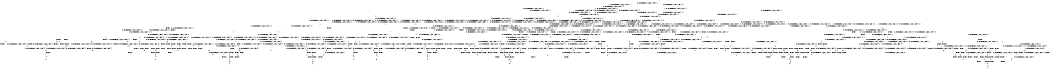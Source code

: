 digraph BCG {
size = "7, 10.5";
center = TRUE;
node [shape = circle];
0 [peripheries = 2];
0 -> 1 [label = "EX !0 !ATOMIC_EXCH_BRANCH (1, +1, TRUE, +0, 2, TRUE) !{0, 1, 2}"];
0 -> 2 [label = "EX !2 !ATOMIC_EXCH_BRANCH (1, +0, FALSE, +0, 1, TRUE) !{0, 1, 2}"];
0 -> 3 [label = "EX !1 !ATOMIC_EXCH_BRANCH (1, +0, TRUE, +0, 1, TRUE) !{0, 1, 2}"];
0 -> 4 [label = "EX !0 !ATOMIC_EXCH_BRANCH (1, +1, TRUE, +0, 2, TRUE) !{0, 1, 2}"];
1 -> 5 [label = "EX !0 !ATOMIC_EXCH_BRANCH (1, +1, TRUE, +1, 2, TRUE) !{0, 1, 2}"];
1 -> 6 [label = "EX !2 !ATOMIC_EXCH_BRANCH (1, +0, FALSE, +0, 1, FALSE) !{0, 1, 2}"];
1 -> 7 [label = "EX !1 !ATOMIC_EXCH_BRANCH (1, +0, TRUE, +0, 1, FALSE) !{0, 1, 2}"];
1 -> 8 [label = "EX !0 !ATOMIC_EXCH_BRANCH (1, +1, TRUE, +1, 2, TRUE) !{0, 1, 2}"];
2 -> 2 [label = "EX !2 !ATOMIC_EXCH_BRANCH (1, +0, FALSE, +0, 1, TRUE) !{0, 1, 2}"];
2 -> 9 [label = "EX !0 !ATOMIC_EXCH_BRANCH (1, +1, TRUE, +0, 2, TRUE) !{0, 1, 2}"];
2 -> 10 [label = "EX !1 !ATOMIC_EXCH_BRANCH (1, +0, TRUE, +0, 1, TRUE) !{0, 1, 2}"];
2 -> 11 [label = "EX !0 !ATOMIC_EXCH_BRANCH (1, +1, TRUE, +0, 2, TRUE) !{0, 1, 2}"];
3 -> 3 [label = "EX !1 !ATOMIC_EXCH_BRANCH (1, +0, TRUE, +0, 1, TRUE) !{0, 1, 2}"];
3 -> 12 [label = "EX !0 !ATOMIC_EXCH_BRANCH (1, +1, TRUE, +0, 2, TRUE) !{0, 1, 2}"];
3 -> 13 [label = "EX !2 !ATOMIC_EXCH_BRANCH (1, +0, FALSE, +0, 1, TRUE) !{0, 1, 2}"];
3 -> 14 [label = "EX !0 !ATOMIC_EXCH_BRANCH (1, +1, TRUE, +0, 2, TRUE) !{0, 1, 2}"];
4 -> 15 [label = "EX !1 !ATOMIC_EXCH_BRANCH (1, +0, TRUE, +0, 1, FALSE) !{0, 1, 2}"];
4 -> 8 [label = "EX !0 !ATOMIC_EXCH_BRANCH (1, +1, TRUE, +1, 2, TRUE) !{0, 1, 2}"];
4 -> 16 [label = "EX !2 !ATOMIC_EXCH_BRANCH (1, +0, FALSE, +0, 1, FALSE) !{0, 1, 2}"];
4 -> 17 [label = "EX !1 !ATOMIC_EXCH_BRANCH (1, +0, TRUE, +0, 1, FALSE) !{0, 1, 2}"];
5 -> 5 [label = "EX !0 !ATOMIC_EXCH_BRANCH (1, +1, TRUE, +1, 2, TRUE) !{0, 1, 2}"];
5 -> 6 [label = "EX !2 !ATOMIC_EXCH_BRANCH (1, +0, FALSE, +0, 1, FALSE) !{0, 1, 2}"];
5 -> 7 [label = "EX !1 !ATOMIC_EXCH_BRANCH (1, +0, TRUE, +0, 1, FALSE) !{0, 1, 2}"];
5 -> 8 [label = "EX !0 !ATOMIC_EXCH_BRANCH (1, +1, TRUE, +1, 2, TRUE) !{0, 1, 2}"];
6 -> 18 [label = "EX !0 !ATOMIC_EXCH_BRANCH (1, +1, TRUE, +1, 2, TRUE) !{0, 1, 2}"];
6 -> 19 [label = "EX !1 !ATOMIC_EXCH_BRANCH (1, +0, TRUE, +0, 1, FALSE) !{0, 1, 2}"];
6 -> 20 [label = "TERMINATE !2"];
6 -> 21 [label = "EX !0 !ATOMIC_EXCH_BRANCH (1, +1, TRUE, +1, 2, TRUE) !{0, 1, 2}"];
7 -> 22 [label = "EX !0 !ATOMIC_EXCH_BRANCH (1, +1, TRUE, +1, 2, FALSE) !{0, 1, 2}"];
7 -> 23 [label = "EX !2 !ATOMIC_EXCH_BRANCH (1, +0, FALSE, +0, 1, TRUE) !{0, 1, 2}"];
7 -> 24 [label = "TERMINATE !1"];
7 -> 25 [label = "EX !0 !ATOMIC_EXCH_BRANCH (1, +1, TRUE, +1, 2, FALSE) !{0, 1, 2}"];
8 -> 15 [label = "EX !1 !ATOMIC_EXCH_BRANCH (1, +0, TRUE, +0, 1, FALSE) !{0, 1, 2}"];
8 -> 8 [label = "EX !0 !ATOMIC_EXCH_BRANCH (1, +1, TRUE, +1, 2, TRUE) !{0, 1, 2}"];
8 -> 16 [label = "EX !2 !ATOMIC_EXCH_BRANCH (1, +0, FALSE, +0, 1, FALSE) !{0, 1, 2}"];
8 -> 17 [label = "EX !1 !ATOMIC_EXCH_BRANCH (1, +0, TRUE, +0, 1, FALSE) !{0, 1, 2}"];
9 -> 26 [label = "EX !0 !ATOMIC_EXCH_BRANCH (1, +1, TRUE, +1, 2, TRUE) !{0, 1, 2}"];
9 -> 6 [label = "EX !2 !ATOMIC_EXCH_BRANCH (1, +0, FALSE, +0, 1, FALSE) !{0, 1, 2}"];
9 -> 27 [label = "EX !1 !ATOMIC_EXCH_BRANCH (1, +0, TRUE, +0, 1, FALSE) !{0, 1, 2}"];
9 -> 28 [label = "EX !0 !ATOMIC_EXCH_BRANCH (1, +1, TRUE, +1, 2, TRUE) !{0, 1, 2}"];
10 -> 10 [label = "EX !1 !ATOMIC_EXCH_BRANCH (1, +0, TRUE, +0, 1, TRUE) !{0, 1, 2}"];
10 -> 13 [label = "EX !2 !ATOMIC_EXCH_BRANCH (1, +0, FALSE, +0, 1, TRUE) !{0, 1, 2}"];
10 -> 29 [label = "EX !0 !ATOMIC_EXCH_BRANCH (1, +1, TRUE, +0, 2, TRUE) !{0, 1, 2}"];
10 -> 30 [label = "EX !0 !ATOMIC_EXCH_BRANCH (1, +1, TRUE, +0, 2, TRUE) !{0, 1, 2}"];
11 -> 31 [label = "EX !1 !ATOMIC_EXCH_BRANCH (1, +0, TRUE, +0, 1, FALSE) !{0, 1, 2}"];
11 -> 28 [label = "EX !0 !ATOMIC_EXCH_BRANCH (1, +1, TRUE, +1, 2, TRUE) !{0, 1, 2}"];
11 -> 16 [label = "EX !2 !ATOMIC_EXCH_BRANCH (1, +0, FALSE, +0, 1, FALSE) !{0, 1, 2}"];
11 -> 32 [label = "EX !1 !ATOMIC_EXCH_BRANCH (1, +0, TRUE, +0, 1, FALSE) !{0, 1, 2}"];
12 -> 33 [label = "EX !0 !ATOMIC_EXCH_BRANCH (1, +1, TRUE, +1, 2, TRUE) !{0, 1, 2}"];
12 -> 7 [label = "EX !1 !ATOMIC_EXCH_BRANCH (1, +0, TRUE, +0, 1, FALSE) !{0, 1, 2}"];
12 -> 34 [label = "EX !2 !ATOMIC_EXCH_BRANCH (1, +0, FALSE, +0, 1, FALSE) !{0, 1, 2}"];
12 -> 35 [label = "EX !0 !ATOMIC_EXCH_BRANCH (1, +1, TRUE, +1, 2, TRUE) !{0, 1, 2}"];
13 -> 10 [label = "EX !1 !ATOMIC_EXCH_BRANCH (1, +0, TRUE, +0, 1, TRUE) !{0, 1, 2}"];
13 -> 13 [label = "EX !2 !ATOMIC_EXCH_BRANCH (1, +0, FALSE, +0, 1, TRUE) !{0, 1, 2}"];
13 -> 29 [label = "EX !0 !ATOMIC_EXCH_BRANCH (1, +1, TRUE, +0, 2, TRUE) !{0, 1, 2}"];
13 -> 30 [label = "EX !0 !ATOMIC_EXCH_BRANCH (1, +1, TRUE, +0, 2, TRUE) !{0, 1, 2}"];
14 -> 15 [label = "EX !1 !ATOMIC_EXCH_BRANCH (1, +0, TRUE, +0, 1, FALSE) !{0, 1, 2}"];
14 -> 35 [label = "EX !0 !ATOMIC_EXCH_BRANCH (1, +1, TRUE, +1, 2, TRUE) !{0, 1, 2}"];
14 -> 17 [label = "EX !1 !ATOMIC_EXCH_BRANCH (1, +0, TRUE, +0, 1, FALSE) !{0, 1, 2}"];
14 -> 36 [label = "EX !2 !ATOMIC_EXCH_BRANCH (1, +0, FALSE, +0, 1, FALSE) !{0, 1, 2}"];
15 -> 37 [label = "EX !2 !ATOMIC_EXCH_BRANCH (1, +0, FALSE, +0, 1, TRUE) !{0, 1, 2}"];
15 -> 38 [label = "EX !0 !ATOMIC_EXCH_BRANCH (1, +1, TRUE, +1, 2, FALSE) !{0, 1, 2}"];
15 -> 39 [label = "EX !2 !ATOMIC_EXCH_BRANCH (1, +0, FALSE, +0, 1, TRUE) !{0, 1, 2}"];
15 -> 40 [label = "TERMINATE !1"];
16 -> 41 [label = "EX !1 !ATOMIC_EXCH_BRANCH (1, +0, TRUE, +0, 1, FALSE) !{0, 1, 2}"];
16 -> 21 [label = "EX !0 !ATOMIC_EXCH_BRANCH (1, +1, TRUE, +1, 2, TRUE) !{0, 1, 2}"];
16 -> 42 [label = "EX !1 !ATOMIC_EXCH_BRANCH (1, +0, TRUE, +0, 1, FALSE) !{0, 1, 2}"];
16 -> 43 [label = "TERMINATE !2"];
17 -> 25 [label = "EX !0 !ATOMIC_EXCH_BRANCH (1, +1, TRUE, +1, 2, FALSE) !{0, 1, 2}"];
17 -> 44 [label = "EX !2 !ATOMIC_EXCH_BRANCH (1, +0, FALSE, +0, 1, TRUE) !{0, 1, 2}"];
17 -> 45 [label = "TERMINATE !1"];
18 -> 18 [label = "EX !0 !ATOMIC_EXCH_BRANCH (1, +1, TRUE, +1, 2, TRUE) !{0, 1, 2}"];
18 -> 19 [label = "EX !1 !ATOMIC_EXCH_BRANCH (1, +0, TRUE, +0, 1, FALSE) !{0, 1, 2}"];
18 -> 20 [label = "TERMINATE !2"];
18 -> 21 [label = "EX !0 !ATOMIC_EXCH_BRANCH (1, +1, TRUE, +1, 2, TRUE) !{0, 1, 2}"];
19 -> 46 [label = "EX !0 !ATOMIC_EXCH_BRANCH (1, +1, TRUE, +1, 2, FALSE) !{0, 1, 2}"];
19 -> 47 [label = "TERMINATE !2"];
19 -> 48 [label = "TERMINATE !1"];
19 -> 49 [label = "EX !0 !ATOMIC_EXCH_BRANCH (1, +1, TRUE, +1, 2, FALSE) !{0, 1, 2}"];
20 -> 50 [label = "EX !0 !ATOMIC_EXCH_BRANCH (1, +1, TRUE, +1, 2, TRUE) !{0, 1}"];
20 -> 51 [label = "EX !1 !ATOMIC_EXCH_BRANCH (1, +0, TRUE, +0, 1, FALSE) !{0, 1}"];
20 -> 52 [label = "EX !0 !ATOMIC_EXCH_BRANCH (1, +1, TRUE, +1, 2, TRUE) !{0, 1}"];
21 -> 41 [label = "EX !1 !ATOMIC_EXCH_BRANCH (1, +0, TRUE, +0, 1, FALSE) !{0, 1, 2}"];
21 -> 21 [label = "EX !0 !ATOMIC_EXCH_BRANCH (1, +1, TRUE, +1, 2, TRUE) !{0, 1, 2}"];
21 -> 42 [label = "EX !1 !ATOMIC_EXCH_BRANCH (1, +0, TRUE, +0, 1, FALSE) !{0, 1, 2}"];
21 -> 43 [label = "TERMINATE !2"];
22 -> 53 [label = "EX !2 !ATOMIC_EXCH_BRANCH (1, +0, FALSE, +0, 1, FALSE) !{0, 1, 2}"];
22 -> 54 [label = "TERMINATE !0"];
22 -> 55 [label = "TERMINATE !1"];
23 -> 56 [label = "EX !0 !ATOMIC_EXCH_BRANCH (1, +1, TRUE, +1, 2, FALSE) !{0, 1, 2}"];
23 -> 23 [label = "EX !2 !ATOMIC_EXCH_BRANCH (1, +0, FALSE, +0, 1, TRUE) !{0, 1, 2}"];
23 -> 57 [label = "TERMINATE !1"];
23 -> 58 [label = "EX !0 !ATOMIC_EXCH_BRANCH (1, +1, TRUE, +1, 2, FALSE) !{0, 1, 2}"];
24 -> 59 [label = "EX !0 !ATOMIC_EXCH_BRANCH (1, +1, TRUE, +1, 2, FALSE) !{0, 2}"];
24 -> 60 [label = "EX !2 !ATOMIC_EXCH_BRANCH (1, +0, FALSE, +0, 1, TRUE) !{0, 2}"];
24 -> 61 [label = "EX !0 !ATOMIC_EXCH_BRANCH (1, +1, TRUE, +1, 2, FALSE) !{0, 2}"];
25 -> 62 [label = "EX !2 !ATOMIC_EXCH_BRANCH (1, +0, FALSE, +0, 1, FALSE) !{0, 1, 2}"];
25 -> 63 [label = "TERMINATE !0"];
25 -> 64 [label = "TERMINATE !1"];
26 -> 26 [label = "EX !0 !ATOMIC_EXCH_BRANCH (1, +1, TRUE, +1, 2, TRUE) !{0, 1, 2}"];
26 -> 6 [label = "EX !2 !ATOMIC_EXCH_BRANCH (1, +0, FALSE, +0, 1, FALSE) !{0, 1, 2}"];
26 -> 27 [label = "EX !1 !ATOMIC_EXCH_BRANCH (1, +0, TRUE, +0, 1, FALSE) !{0, 1, 2}"];
26 -> 28 [label = "EX !0 !ATOMIC_EXCH_BRANCH (1, +1, TRUE, +1, 2, TRUE) !{0, 1, 2}"];
27 -> 56 [label = "EX !0 !ATOMIC_EXCH_BRANCH (1, +1, TRUE, +1, 2, FALSE) !{0, 1, 2}"];
27 -> 23 [label = "EX !2 !ATOMIC_EXCH_BRANCH (1, +0, FALSE, +0, 1, TRUE) !{0, 1, 2}"];
27 -> 57 [label = "TERMINATE !1"];
27 -> 58 [label = "EX !0 !ATOMIC_EXCH_BRANCH (1, +1, TRUE, +1, 2, FALSE) !{0, 1, 2}"];
28 -> 31 [label = "EX !1 !ATOMIC_EXCH_BRANCH (1, +0, TRUE, +0, 1, FALSE) !{0, 1, 2}"];
28 -> 28 [label = "EX !0 !ATOMIC_EXCH_BRANCH (1, +1, TRUE, +1, 2, TRUE) !{0, 1, 2}"];
28 -> 16 [label = "EX !2 !ATOMIC_EXCH_BRANCH (1, +0, FALSE, +0, 1, FALSE) !{0, 1, 2}"];
28 -> 32 [label = "EX !1 !ATOMIC_EXCH_BRANCH (1, +0, TRUE, +0, 1, FALSE) !{0, 1, 2}"];
29 -> 65 [label = "EX !0 !ATOMIC_EXCH_BRANCH (1, +1, TRUE, +1, 2, TRUE) !{0, 1, 2}"];
29 -> 27 [label = "EX !1 !ATOMIC_EXCH_BRANCH (1, +0, TRUE, +0, 1, FALSE) !{0, 1, 2}"];
29 -> 34 [label = "EX !2 !ATOMIC_EXCH_BRANCH (1, +0, FALSE, +0, 1, FALSE) !{0, 1, 2}"];
29 -> 66 [label = "EX !0 !ATOMIC_EXCH_BRANCH (1, +1, TRUE, +1, 2, TRUE) !{0, 1, 2}"];
30 -> 31 [label = "EX !1 !ATOMIC_EXCH_BRANCH (1, +0, TRUE, +0, 1, FALSE) !{0, 1, 2}"];
30 -> 66 [label = "EX !0 !ATOMIC_EXCH_BRANCH (1, +1, TRUE, +1, 2, TRUE) !{0, 1, 2}"];
30 -> 32 [label = "EX !1 !ATOMIC_EXCH_BRANCH (1, +0, TRUE, +0, 1, FALSE) !{0, 1, 2}"];
30 -> 36 [label = "EX !2 !ATOMIC_EXCH_BRANCH (1, +0, FALSE, +0, 1, FALSE) !{0, 1, 2}"];
31 -> 37 [label = "EX !2 !ATOMIC_EXCH_BRANCH (1, +0, FALSE, +0, 1, TRUE) !{0, 1, 2}"];
31 -> 67 [label = "EX !0 !ATOMIC_EXCH_BRANCH (1, +1, TRUE, +1, 2, FALSE) !{0, 1, 2}"];
31 -> 39 [label = "EX !2 !ATOMIC_EXCH_BRANCH (1, +0, FALSE, +0, 1, TRUE) !{0, 1, 2}"];
31 -> 68 [label = "TERMINATE !1"];
32 -> 58 [label = "EX !0 !ATOMIC_EXCH_BRANCH (1, +1, TRUE, +1, 2, FALSE) !{0, 1, 2}"];
32 -> 44 [label = "EX !2 !ATOMIC_EXCH_BRANCH (1, +0, FALSE, +0, 1, TRUE) !{0, 1, 2}"];
32 -> 69 [label = "TERMINATE !1"];
33 -> 33 [label = "EX !0 !ATOMIC_EXCH_BRANCH (1, +1, TRUE, +1, 2, TRUE) !{0, 1, 2}"];
33 -> 7 [label = "EX !1 !ATOMIC_EXCH_BRANCH (1, +0, TRUE, +0, 1, FALSE) !{0, 1, 2}"];
33 -> 34 [label = "EX !2 !ATOMIC_EXCH_BRANCH (1, +0, FALSE, +0, 1, FALSE) !{0, 1, 2}"];
33 -> 35 [label = "EX !0 !ATOMIC_EXCH_BRANCH (1, +1, TRUE, +1, 2, TRUE) !{0, 1, 2}"];
34 -> 70 [label = "EX !0 !ATOMIC_EXCH_BRANCH (1, +1, TRUE, +1, 2, TRUE) !{0, 1, 2}"];
34 -> 19 [label = "EX !1 !ATOMIC_EXCH_BRANCH (1, +0, TRUE, +0, 1, FALSE) !{0, 1, 2}"];
34 -> 71 [label = "TERMINATE !2"];
34 -> 72 [label = "EX !0 !ATOMIC_EXCH_BRANCH (1, +1, TRUE, +1, 2, TRUE) !{0, 1, 2}"];
35 -> 15 [label = "EX !1 !ATOMIC_EXCH_BRANCH (1, +0, TRUE, +0, 1, FALSE) !{0, 1, 2}"];
35 -> 35 [label = "EX !0 !ATOMIC_EXCH_BRANCH (1, +1, TRUE, +1, 2, TRUE) !{0, 1, 2}"];
35 -> 17 [label = "EX !1 !ATOMIC_EXCH_BRANCH (1, +0, TRUE, +0, 1, FALSE) !{0, 1, 2}"];
35 -> 36 [label = "EX !2 !ATOMIC_EXCH_BRANCH (1, +0, FALSE, +0, 1, FALSE) !{0, 1, 2}"];
36 -> 41 [label = "EX !1 !ATOMIC_EXCH_BRANCH (1, +0, TRUE, +0, 1, FALSE) !{0, 1, 2}"];
36 -> 72 [label = "EX !0 !ATOMIC_EXCH_BRANCH (1, +1, TRUE, +1, 2, TRUE) !{0, 1, 2}"];
36 -> 42 [label = "EX !1 !ATOMIC_EXCH_BRANCH (1, +0, TRUE, +0, 1, FALSE) !{0, 1, 2}"];
36 -> 73 [label = "TERMINATE !2"];
37 -> 74 [label = "EX !0 !ATOMIC_EXCH_BRANCH (1, +1, TRUE, +1, 2, FALSE) !{0, 1, 2}"];
37 -> 37 [label = "EX !2 !ATOMIC_EXCH_BRANCH (1, +0, FALSE, +0, 1, TRUE) !{0, 1, 2}"];
37 -> 75 [label = "TERMINATE !1"];
37 -> 58 [label = "EX !0 !ATOMIC_EXCH_BRANCH (1, +1, TRUE, +1, 2, FALSE) !{0, 1, 2}"];
38 -> 76 [label = "EX !2 !ATOMIC_EXCH_BRANCH (1, +0, FALSE, +0, 1, FALSE) !{0, 1, 2}"];
38 -> 77 [label = "EX !2 !ATOMIC_EXCH_BRANCH (1, +0, FALSE, +0, 1, FALSE) !{0, 1, 2}"];
38 -> 78 [label = "TERMINATE !0"];
38 -> 79 [label = "TERMINATE !1"];
39 -> 37 [label = "EX !2 !ATOMIC_EXCH_BRANCH (1, +0, FALSE, +0, 1, TRUE) !{0, 1, 2}"];
39 -> 67 [label = "EX !0 !ATOMIC_EXCH_BRANCH (1, +1, TRUE, +1, 2, FALSE) !{0, 1, 2}"];
39 -> 39 [label = "EX !2 !ATOMIC_EXCH_BRANCH (1, +0, FALSE, +0, 1, TRUE) !{0, 1, 2}"];
39 -> 68 [label = "TERMINATE !1"];
40 -> 80 [label = "EX !0 !ATOMIC_EXCH_BRANCH (1, +1, TRUE, +1, 2, FALSE) !{0, 2}"];
40 -> 81 [label = "EX !2 !ATOMIC_EXCH_BRANCH (1, +0, FALSE, +0, 1, TRUE) !{0, 2}"];
41 -> 82 [label = "EX !0 !ATOMIC_EXCH_BRANCH (1, +1, TRUE, +1, 2, FALSE) !{0, 1, 2}"];
41 -> 83 [label = "TERMINATE !2"];
41 -> 84 [label = "TERMINATE !1"];
42 -> 49 [label = "EX !0 !ATOMIC_EXCH_BRANCH (1, +1, TRUE, +1, 2, FALSE) !{0, 1, 2}"];
42 -> 85 [label = "TERMINATE !2"];
42 -> 86 [label = "TERMINATE !1"];
43 -> 87 [label = "EX !0 !ATOMIC_EXCH_BRANCH (1, +1, TRUE, +1, 2, TRUE) !{0, 1}"];
43 -> 88 [label = "EX !1 !ATOMIC_EXCH_BRANCH (1, +0, TRUE, +0, 1, FALSE) !{0, 1}"];
44 -> 58 [label = "EX !0 !ATOMIC_EXCH_BRANCH (1, +1, TRUE, +1, 2, FALSE) !{0, 1, 2}"];
44 -> 44 [label = "EX !2 !ATOMIC_EXCH_BRANCH (1, +0, FALSE, +0, 1, TRUE) !{0, 1, 2}"];
44 -> 69 [label = "TERMINATE !1"];
45 -> 89 [label = "EX !0 !ATOMIC_EXCH_BRANCH (1, +1, TRUE, +1, 2, FALSE) !{0, 2}"];
45 -> 90 [label = "EX !2 !ATOMIC_EXCH_BRANCH (1, +0, FALSE, +0, 1, TRUE) !{0, 2}"];
46 -> 91 [label = "TERMINATE !0"];
46 -> 92 [label = "TERMINATE !2"];
46 -> 93 [label = "TERMINATE !1"];
47 -> 94 [label = "EX !0 !ATOMIC_EXCH_BRANCH (1, +1, TRUE, +1, 2, FALSE) !{0, 1}"];
47 -> 95 [label = "TERMINATE !1"];
47 -> 96 [label = "EX !0 !ATOMIC_EXCH_BRANCH (1, +1, TRUE, +1, 2, FALSE) !{0, 1}"];
48 -> 97 [label = "EX !0 !ATOMIC_EXCH_BRANCH (1, +1, TRUE, +1, 2, FALSE) !{0, 2}"];
48 -> 95 [label = "TERMINATE !2"];
48 -> 98 [label = "EX !0 !ATOMIC_EXCH_BRANCH (1, +1, TRUE, +1, 2, FALSE) !{0, 2}"];
49 -> 99 [label = "TERMINATE !0"];
49 -> 100 [label = "TERMINATE !2"];
49 -> 101 [label = "TERMINATE !1"];
50 -> 50 [label = "EX !0 !ATOMIC_EXCH_BRANCH (1, +1, TRUE, +1, 2, TRUE) !{0, 1}"];
50 -> 51 [label = "EX !1 !ATOMIC_EXCH_BRANCH (1, +0, TRUE, +0, 1, FALSE) !{0, 1}"];
50 -> 52 [label = "EX !0 !ATOMIC_EXCH_BRANCH (1, +1, TRUE, +1, 2, TRUE) !{0, 1}"];
51 -> 94 [label = "EX !0 !ATOMIC_EXCH_BRANCH (1, +1, TRUE, +1, 2, FALSE) !{0, 1}"];
51 -> 95 [label = "TERMINATE !1"];
51 -> 96 [label = "EX !0 !ATOMIC_EXCH_BRANCH (1, +1, TRUE, +1, 2, FALSE) !{0, 1}"];
52 -> 102 [label = "EX !1 !ATOMIC_EXCH_BRANCH (1, +0, TRUE, +0, 1, FALSE) !{0, 1}"];
52 -> 52 [label = "EX !0 !ATOMIC_EXCH_BRANCH (1, +1, TRUE, +1, 2, TRUE) !{0, 1}"];
52 -> 103 [label = "EX !1 !ATOMIC_EXCH_BRANCH (1, +0, TRUE, +0, 1, FALSE) !{0, 1}"];
53 -> 91 [label = "TERMINATE !0"];
53 -> 92 [label = "TERMINATE !2"];
53 -> 93 [label = "TERMINATE !1"];
54 -> 104 [label = "EX !2 !ATOMIC_EXCH_BRANCH (1, +0, FALSE, +0, 1, FALSE) !{1, 2}"];
54 -> 105 [label = "TERMINATE !1"];
55 -> 106 [label = "EX !2 !ATOMIC_EXCH_BRANCH (1, +0, FALSE, +0, 1, FALSE) !{0, 2}"];
55 -> 105 [label = "TERMINATE !0"];
56 -> 53 [label = "EX !2 !ATOMIC_EXCH_BRANCH (1, +0, FALSE, +0, 1, FALSE) !{0, 1, 2}"];
56 -> 107 [label = "TERMINATE !0"];
56 -> 108 [label = "TERMINATE !1"];
57 -> 109 [label = "EX !0 !ATOMIC_EXCH_BRANCH (1, +1, TRUE, +1, 2, FALSE) !{0, 2}"];
57 -> 60 [label = "EX !2 !ATOMIC_EXCH_BRANCH (1, +0, FALSE, +0, 1, TRUE) !{0, 2}"];
57 -> 110 [label = "EX !0 !ATOMIC_EXCH_BRANCH (1, +1, TRUE, +1, 2, FALSE) !{0, 2}"];
58 -> 62 [label = "EX !2 !ATOMIC_EXCH_BRANCH (1, +0, FALSE, +0, 1, FALSE) !{0, 1, 2}"];
58 -> 111 [label = "TERMINATE !0"];
58 -> 112 [label = "TERMINATE !1"];
59 -> 106 [label = "EX !2 !ATOMIC_EXCH_BRANCH (1, +0, FALSE, +0, 1, FALSE) !{0, 2}"];
59 -> 105 [label = "TERMINATE !0"];
60 -> 109 [label = "EX !0 !ATOMIC_EXCH_BRANCH (1, +1, TRUE, +1, 2, FALSE) !{0, 2}"];
60 -> 60 [label = "EX !2 !ATOMIC_EXCH_BRANCH (1, +0, FALSE, +0, 1, TRUE) !{0, 2}"];
60 -> 110 [label = "EX !0 !ATOMIC_EXCH_BRANCH (1, +1, TRUE, +1, 2, FALSE) !{0, 2}"];
61 -> 113 [label = "EX !2 !ATOMIC_EXCH_BRANCH (1, +0, FALSE, +0, 1, FALSE) !{0, 2}"];
61 -> 114 [label = "EX !2 !ATOMIC_EXCH_BRANCH (1, +0, FALSE, +0, 1, FALSE) !{0, 2}"];
61 -> 115 [label = "TERMINATE !0"];
62 -> 99 [label = "TERMINATE !0"];
62 -> 100 [label = "TERMINATE !2"];
62 -> 101 [label = "TERMINATE !1"];
63 -> 116 [label = "EX !2 !ATOMIC_EXCH_BRANCH (1, +0, FALSE, +0, 1, FALSE) !{1, 2}"];
63 -> 117 [label = "TERMINATE !1"];
64 -> 118 [label = "EX !2 !ATOMIC_EXCH_BRANCH (1, +0, FALSE, +0, 1, FALSE) !{0, 2}"];
64 -> 117 [label = "TERMINATE !0"];
65 -> 65 [label = "EX !0 !ATOMIC_EXCH_BRANCH (1, +1, TRUE, +1, 2, TRUE) !{0, 1, 2}"];
65 -> 27 [label = "EX !1 !ATOMIC_EXCH_BRANCH (1, +0, TRUE, +0, 1, FALSE) !{0, 1, 2}"];
65 -> 34 [label = "EX !2 !ATOMIC_EXCH_BRANCH (1, +0, FALSE, +0, 1, FALSE) !{0, 1, 2}"];
65 -> 66 [label = "EX !0 !ATOMIC_EXCH_BRANCH (1, +1, TRUE, +1, 2, TRUE) !{0, 1, 2}"];
66 -> 31 [label = "EX !1 !ATOMIC_EXCH_BRANCH (1, +0, TRUE, +0, 1, FALSE) !{0, 1, 2}"];
66 -> 66 [label = "EX !0 !ATOMIC_EXCH_BRANCH (1, +1, TRUE, +1, 2, TRUE) !{0, 1, 2}"];
66 -> 32 [label = "EX !1 !ATOMIC_EXCH_BRANCH (1, +0, TRUE, +0, 1, FALSE) !{0, 1, 2}"];
66 -> 36 [label = "EX !2 !ATOMIC_EXCH_BRANCH (1, +0, FALSE, +0, 1, FALSE) !{0, 1, 2}"];
67 -> 76 [label = "EX !2 !ATOMIC_EXCH_BRANCH (1, +0, FALSE, +0, 1, FALSE) !{0, 1, 2}"];
67 -> 77 [label = "EX !2 !ATOMIC_EXCH_BRANCH (1, +0, FALSE, +0, 1, FALSE) !{0, 1, 2}"];
67 -> 119 [label = "TERMINATE !0"];
67 -> 120 [label = "TERMINATE !1"];
68 -> 121 [label = "EX !0 !ATOMIC_EXCH_BRANCH (1, +1, TRUE, +1, 2, FALSE) !{0, 2}"];
68 -> 81 [label = "EX !2 !ATOMIC_EXCH_BRANCH (1, +0, FALSE, +0, 1, TRUE) !{0, 2}"];
69 -> 122 [label = "EX !0 !ATOMIC_EXCH_BRANCH (1, +1, TRUE, +1, 2, FALSE) !{0, 2}"];
69 -> 90 [label = "EX !2 !ATOMIC_EXCH_BRANCH (1, +0, FALSE, +0, 1, TRUE) !{0, 2}"];
70 -> 70 [label = "EX !0 !ATOMIC_EXCH_BRANCH (1, +1, TRUE, +1, 2, TRUE) !{0, 1, 2}"];
70 -> 19 [label = "EX !1 !ATOMIC_EXCH_BRANCH (1, +0, TRUE, +0, 1, FALSE) !{0, 1, 2}"];
70 -> 71 [label = "TERMINATE !2"];
70 -> 72 [label = "EX !0 !ATOMIC_EXCH_BRANCH (1, +1, TRUE, +1, 2, TRUE) !{0, 1, 2}"];
71 -> 123 [label = "EX !0 !ATOMIC_EXCH_BRANCH (1, +1, TRUE, +1, 2, TRUE) !{0, 1}"];
71 -> 51 [label = "EX !1 !ATOMIC_EXCH_BRANCH (1, +0, TRUE, +0, 1, FALSE) !{0, 1}"];
71 -> 124 [label = "EX !0 !ATOMIC_EXCH_BRANCH (1, +1, TRUE, +1, 2, TRUE) !{0, 1}"];
72 -> 41 [label = "EX !1 !ATOMIC_EXCH_BRANCH (1, +0, TRUE, +0, 1, FALSE) !{0, 1, 2}"];
72 -> 72 [label = "EX !0 !ATOMIC_EXCH_BRANCH (1, +1, TRUE, +1, 2, TRUE) !{0, 1, 2}"];
72 -> 42 [label = "EX !1 !ATOMIC_EXCH_BRANCH (1, +0, TRUE, +0, 1, FALSE) !{0, 1, 2}"];
72 -> 73 [label = "TERMINATE !2"];
73 -> 125 [label = "EX !0 !ATOMIC_EXCH_BRANCH (1, +1, TRUE, +1, 2, TRUE) !{0, 1}"];
73 -> 88 [label = "EX !1 !ATOMIC_EXCH_BRANCH (1, +0, TRUE, +0, 1, FALSE) !{0, 1}"];
74 -> 76 [label = "EX !2 !ATOMIC_EXCH_BRANCH (1, +0, FALSE, +0, 1, FALSE) !{0, 1, 2}"];
74 -> 126 [label = "TERMINATE !0"];
74 -> 127 [label = "TERMINATE !1"];
75 -> 128 [label = "EX !0 !ATOMIC_EXCH_BRANCH (1, +1, TRUE, +1, 2, FALSE) !{0, 2}"];
75 -> 129 [label = "EX !2 !ATOMIC_EXCH_BRANCH (1, +0, FALSE, +0, 1, TRUE) !{0, 2}"];
76 -> 130 [label = "TERMINATE !0"];
76 -> 131 [label = "TERMINATE !2"];
76 -> 132 [label = "TERMINATE !1"];
77 -> 133 [label = "TERMINATE !0"];
77 -> 134 [label = "TERMINATE !2"];
77 -> 135 [label = "TERMINATE !1"];
78 -> 136 [label = "EX !2 !ATOMIC_EXCH_BRANCH (1, +0, FALSE, +0, 1, FALSE) !{1, 2}"];
78 -> 137 [label = "TERMINATE !1"];
79 -> 138 [label = "EX !2 !ATOMIC_EXCH_BRANCH (1, +0, FALSE, +0, 1, FALSE) !{0, 2}"];
79 -> 137 [label = "TERMINATE !0"];
80 -> 138 [label = "EX !2 !ATOMIC_EXCH_BRANCH (1, +0, FALSE, +0, 1, FALSE) !{0, 2}"];
80 -> 137 [label = "TERMINATE !0"];
81 -> 121 [label = "EX !0 !ATOMIC_EXCH_BRANCH (1, +1, TRUE, +1, 2, FALSE) !{0, 2}"];
81 -> 81 [label = "EX !2 !ATOMIC_EXCH_BRANCH (1, +0, FALSE, +0, 1, TRUE) !{0, 2}"];
82 -> 133 [label = "TERMINATE !0"];
82 -> 134 [label = "TERMINATE !2"];
82 -> 135 [label = "TERMINATE !1"];
83 -> 139 [label = "EX !0 !ATOMIC_EXCH_BRANCH (1, +1, TRUE, +1, 2, FALSE) !{0, 1}"];
83 -> 140 [label = "TERMINATE !1"];
84 -> 141 [label = "EX !0 !ATOMIC_EXCH_BRANCH (1, +1, TRUE, +1, 2, FALSE) !{0, 2}"];
84 -> 140 [label = "TERMINATE !2"];
85 -> 142 [label = "EX !0 !ATOMIC_EXCH_BRANCH (1, +1, TRUE, +1, 2, FALSE) !{0, 1}"];
85 -> 143 [label = "TERMINATE !1"];
86 -> 144 [label = "EX !0 !ATOMIC_EXCH_BRANCH (1, +1, TRUE, +1, 2, FALSE) !{0, 2}"];
86 -> 143 [label = "TERMINATE !2"];
87 -> 87 [label = "EX !0 !ATOMIC_EXCH_BRANCH (1, +1, TRUE, +1, 2, TRUE) !{0, 1}"];
87 -> 88 [label = "EX !1 !ATOMIC_EXCH_BRANCH (1, +0, TRUE, +0, 1, FALSE) !{0, 1}"];
88 -> 142 [label = "EX !0 !ATOMIC_EXCH_BRANCH (1, +1, TRUE, +1, 2, FALSE) !{0, 1}"];
88 -> 143 [label = "TERMINATE !1"];
89 -> 118 [label = "EX !2 !ATOMIC_EXCH_BRANCH (1, +0, FALSE, +0, 1, FALSE) !{0, 2}"];
89 -> 117 [label = "TERMINATE !0"];
90 -> 122 [label = "EX !0 !ATOMIC_EXCH_BRANCH (1, +1, TRUE, +1, 2, FALSE) !{0, 2}"];
90 -> 90 [label = "EX !2 !ATOMIC_EXCH_BRANCH (1, +0, FALSE, +0, 1, TRUE) !{0, 2}"];
91 -> 145 [label = "TERMINATE !2"];
91 -> 146 [label = "TERMINATE !1"];
92 -> 145 [label = "TERMINATE !0"];
92 -> 147 [label = "TERMINATE !1"];
93 -> 146 [label = "TERMINATE !0"];
93 -> 147 [label = "TERMINATE !2"];
94 -> 145 [label = "TERMINATE !0"];
94 -> 147 [label = "TERMINATE !1"];
95 -> 148 [label = "EX !0 !ATOMIC_EXCH_BRANCH (1, +1, TRUE, +1, 2, FALSE) !{0}"];
95 -> 149 [label = "EX !0 !ATOMIC_EXCH_BRANCH (1, +1, TRUE, +1, 2, FALSE) !{0}"];
96 -> 150 [label = "TERMINATE !0"];
96 -> 151 [label = "TERMINATE !1"];
97 -> 146 [label = "TERMINATE !0"];
97 -> 147 [label = "TERMINATE !2"];
98 -> 152 [label = "TERMINATE !0"];
98 -> 153 [label = "TERMINATE !2"];
99 -> 154 [label = "TERMINATE !2"];
99 -> 155 [label = "TERMINATE !1"];
100 -> 154 [label = "TERMINATE !0"];
100 -> 156 [label = "TERMINATE !1"];
101 -> 155 [label = "TERMINATE !0"];
101 -> 156 [label = "TERMINATE !2"];
102 -> 157 [label = "EX !0 !ATOMIC_EXCH_BRANCH (1, +1, TRUE, +1, 2, FALSE) !{0, 1}"];
102 -> 158 [label = "TERMINATE !1"];
102 -> 96 [label = "EX !0 !ATOMIC_EXCH_BRANCH (1, +1, TRUE, +1, 2, FALSE) !{0, 1}"];
103 -> 96 [label = "EX !0 !ATOMIC_EXCH_BRANCH (1, +1, TRUE, +1, 2, FALSE) !{0, 1}"];
103 -> 159 [label = "TERMINATE !1"];
104 -> 145 [label = "TERMINATE !2"];
104 -> 146 [label = "TERMINATE !1"];
105 -> 160 [label = "EX !2 !ATOMIC_EXCH_BRANCH (1, +0, FALSE, +0, 1, FALSE) !{2}"];
105 -> 161 [label = "EX !2 !ATOMIC_EXCH_BRANCH (1, +0, FALSE, +0, 1, FALSE) !{2}"];
106 -> 146 [label = "TERMINATE !0"];
106 -> 147 [label = "TERMINATE !2"];
107 -> 104 [label = "EX !2 !ATOMIC_EXCH_BRANCH (1, +0, FALSE, +0, 1, FALSE) !{1, 2}"];
107 -> 162 [label = "TERMINATE !1"];
108 -> 106 [label = "EX !2 !ATOMIC_EXCH_BRANCH (1, +0, FALSE, +0, 1, FALSE) !{0, 2}"];
108 -> 162 [label = "TERMINATE !0"];
109 -> 106 [label = "EX !2 !ATOMIC_EXCH_BRANCH (1, +0, FALSE, +0, 1, FALSE) !{0, 2}"];
109 -> 162 [label = "TERMINATE !0"];
110 -> 113 [label = "EX !2 !ATOMIC_EXCH_BRANCH (1, +0, FALSE, +0, 1, FALSE) !{0, 2}"];
110 -> 114 [label = "EX !2 !ATOMIC_EXCH_BRANCH (1, +0, FALSE, +0, 1, FALSE) !{0, 2}"];
110 -> 163 [label = "TERMINATE !0"];
111 -> 116 [label = "EX !2 !ATOMIC_EXCH_BRANCH (1, +0, FALSE, +0, 1, FALSE) !{1, 2}"];
111 -> 164 [label = "TERMINATE !1"];
112 -> 118 [label = "EX !2 !ATOMIC_EXCH_BRANCH (1, +0, FALSE, +0, 1, FALSE) !{0, 2}"];
112 -> 164 [label = "TERMINATE !0"];
113 -> 165 [label = "TERMINATE !0"];
113 -> 166 [label = "TERMINATE !2"];
114 -> 152 [label = "TERMINATE !0"];
114 -> 153 [label = "TERMINATE !2"];
115 -> 167 [label = "EX !2 !ATOMIC_EXCH_BRANCH (1, +0, FALSE, +0, 1, FALSE) !{2}"];
116 -> 154 [label = "TERMINATE !2"];
116 -> 155 [label = "TERMINATE !1"];
117 -> 168 [label = "EX !2 !ATOMIC_EXCH_BRANCH (1, +0, FALSE, +0, 1, FALSE) !{2}"];
118 -> 155 [label = "TERMINATE !0"];
118 -> 156 [label = "TERMINATE !2"];
119 -> 136 [label = "EX !2 !ATOMIC_EXCH_BRANCH (1, +0, FALSE, +0, 1, FALSE) !{1, 2}"];
119 -> 169 [label = "TERMINATE !1"];
120 -> 138 [label = "EX !2 !ATOMIC_EXCH_BRANCH (1, +0, FALSE, +0, 1, FALSE) !{0, 2}"];
120 -> 169 [label = "TERMINATE !0"];
121 -> 138 [label = "EX !2 !ATOMIC_EXCH_BRANCH (1, +0, FALSE, +0, 1, FALSE) !{0, 2}"];
121 -> 169 [label = "TERMINATE !0"];
122 -> 118 [label = "EX !2 !ATOMIC_EXCH_BRANCH (1, +0, FALSE, +0, 1, FALSE) !{0, 2}"];
122 -> 164 [label = "TERMINATE !0"];
123 -> 123 [label = "EX !0 !ATOMIC_EXCH_BRANCH (1, +1, TRUE, +1, 2, TRUE) !{0, 1}"];
123 -> 51 [label = "EX !1 !ATOMIC_EXCH_BRANCH (1, +0, TRUE, +0, 1, FALSE) !{0, 1}"];
123 -> 124 [label = "EX !0 !ATOMIC_EXCH_BRANCH (1, +1, TRUE, +1, 2, TRUE) !{0, 1}"];
124 -> 102 [label = "EX !1 !ATOMIC_EXCH_BRANCH (1, +0, TRUE, +0, 1, FALSE) !{0, 1}"];
124 -> 124 [label = "EX !0 !ATOMIC_EXCH_BRANCH (1, +1, TRUE, +1, 2, TRUE) !{0, 1}"];
124 -> 103 [label = "EX !1 !ATOMIC_EXCH_BRANCH (1, +0, TRUE, +0, 1, FALSE) !{0, 1}"];
125 -> 125 [label = "EX !0 !ATOMIC_EXCH_BRANCH (1, +1, TRUE, +1, 2, TRUE) !{0, 1}"];
125 -> 88 [label = "EX !1 !ATOMIC_EXCH_BRANCH (1, +0, TRUE, +0, 1, FALSE) !{0, 1}"];
126 -> 170 [label = "EX !2 !ATOMIC_EXCH_BRANCH (1, +0, FALSE, +0, 1, FALSE) !{1, 2}"];
126 -> 171 [label = "TERMINATE !1"];
127 -> 172 [label = "EX !2 !ATOMIC_EXCH_BRANCH (1, +0, FALSE, +0, 1, FALSE) !{0, 2}"];
127 -> 171 [label = "TERMINATE !0"];
128 -> 172 [label = "EX !2 !ATOMIC_EXCH_BRANCH (1, +0, FALSE, +0, 1, FALSE) !{0, 2}"];
128 -> 171 [label = "TERMINATE !0"];
129 -> 128 [label = "EX !0 !ATOMIC_EXCH_BRANCH (1, +1, TRUE, +1, 2, FALSE) !{0, 2}"];
129 -> 129 [label = "EX !2 !ATOMIC_EXCH_BRANCH (1, +0, FALSE, +0, 1, TRUE) !{0, 2}"];
130 -> 173 [label = "TERMINATE !2"];
130 -> 174 [label = "TERMINATE !1"];
131 -> 173 [label = "TERMINATE !0"];
131 -> 175 [label = "TERMINATE !1"];
132 -> 174 [label = "TERMINATE !0"];
132 -> 175 [label = "TERMINATE !2"];
133 -> 176 [label = "TERMINATE !2"];
133 -> 177 [label = "TERMINATE !1"];
134 -> 176 [label = "TERMINATE !0"];
134 -> 178 [label = "TERMINATE !1"];
135 -> 177 [label = "TERMINATE !0"];
135 -> 178 [label = "TERMINATE !2"];
136 -> 176 [label = "TERMINATE !2"];
136 -> 177 [label = "TERMINATE !1"];
137 -> 179 [label = "EX !2 !ATOMIC_EXCH_BRANCH (1, +0, FALSE, +0, 1, FALSE) !{2}"];
138 -> 177 [label = "TERMINATE !0"];
138 -> 178 [label = "TERMINATE !2"];
139 -> 176 [label = "TERMINATE !0"];
139 -> 178 [label = "TERMINATE !1"];
140 -> 180 [label = "EX !0 !ATOMIC_EXCH_BRANCH (1, +1, TRUE, +1, 2, FALSE) !{0}"];
141 -> 177 [label = "TERMINATE !0"];
141 -> 178 [label = "TERMINATE !2"];
142 -> 154 [label = "TERMINATE !0"];
142 -> 156 [label = "TERMINATE !1"];
143 -> 181 [label = "EX !0 !ATOMIC_EXCH_BRANCH (1, +1, TRUE, +1, 2, FALSE) !{0}"];
144 -> 155 [label = "TERMINATE !0"];
144 -> 156 [label = "TERMINATE !2"];
145 -> 182 [label = "TERMINATE !1"];
146 -> 182 [label = "TERMINATE !2"];
147 -> 182 [label = "TERMINATE !0"];
148 -> 182 [label = "TERMINATE !0"];
149 -> 183 [label = "TERMINATE !0"];
150 -> 184 [label = "TERMINATE !1"];
151 -> 184 [label = "TERMINATE !0"];
152 -> 185 [label = "TERMINATE !2"];
153 -> 185 [label = "TERMINATE !0"];
154 -> 186 [label = "TERMINATE !1"];
155 -> 186 [label = "TERMINATE !2"];
156 -> 186 [label = "TERMINATE !0"];
157 -> 187 [label = "TERMINATE !0"];
157 -> 188 [label = "TERMINATE !1"];
158 -> 189 [label = "EX !0 !ATOMIC_EXCH_BRANCH (1, +1, TRUE, +1, 2, FALSE) !{0}"];
159 -> 190 [label = "EX !0 !ATOMIC_EXCH_BRANCH (1, +1, TRUE, +1, 2, FALSE) !{0}"];
160 -> 182 [label = "TERMINATE !2"];
161 -> 191 [label = "TERMINATE !2"];
162 -> 160 [label = "EX !2 !ATOMIC_EXCH_BRANCH (1, +0, FALSE, +0, 1, FALSE) !{2}"];
162 -> 161 [label = "EX !2 !ATOMIC_EXCH_BRANCH (1, +0, FALSE, +0, 1, FALSE) !{2}"];
163 -> 167 [label = "EX !2 !ATOMIC_EXCH_BRANCH (1, +0, FALSE, +0, 1, FALSE) !{2}"];
164 -> 168 [label = "EX !2 !ATOMIC_EXCH_BRANCH (1, +0, FALSE, +0, 1, FALSE) !{2}"];
165 -> 192 [label = "TERMINATE !2"];
166 -> 192 [label = "TERMINATE !0"];
167 -> 185 [label = "TERMINATE !2"];
168 -> 186 [label = "TERMINATE !2"];
169 -> 179 [label = "EX !2 !ATOMIC_EXCH_BRANCH (1, +0, FALSE, +0, 1, FALSE) !{2}"];
170 -> 173 [label = "TERMINATE !2"];
170 -> 174 [label = "TERMINATE !1"];
171 -> 193 [label = "EX !2 !ATOMIC_EXCH_BRANCH (1, +0, FALSE, +0, 1, FALSE) !{2}"];
172 -> 174 [label = "TERMINATE !0"];
172 -> 175 [label = "TERMINATE !2"];
173 -> 194 [label = "TERMINATE !1"];
174 -> 194 [label = "TERMINATE !2"];
175 -> 194 [label = "TERMINATE !0"];
176 -> 195 [label = "TERMINATE !1"];
177 -> 195 [label = "TERMINATE !2"];
178 -> 195 [label = "TERMINATE !0"];
179 -> 195 [label = "TERMINATE !2"];
180 -> 195 [label = "TERMINATE !0"];
181 -> 186 [label = "TERMINATE !0"];
182 -> 196 [label = "exit"];
183 -> 197 [label = "exit"];
184 -> 198 [label = "exit"];
185 -> 199 [label = "exit"];
186 -> 200 [label = "exit"];
187 -> 201 [label = "TERMINATE !1"];
188 -> 201 [label = "TERMINATE !0"];
189 -> 201 [label = "TERMINATE !0"];
190 -> 184 [label = "TERMINATE !0"];
191 -> 202 [label = "exit"];
192 -> 203 [label = "exit"];
193 -> 194 [label = "TERMINATE !2"];
194 -> 204 [label = "exit"];
195 -> 205 [label = "exit"];
201 -> 206 [label = "exit"];
}
